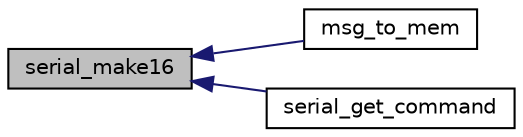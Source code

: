 digraph "serial_make16"
{
 // INTERACTIVE_SVG=YES
  edge [fontname="Helvetica",fontsize="10",labelfontname="Helvetica",labelfontsize="10"];
  node [fontname="Helvetica",fontsize="10",shape=record];
  rankdir="LR";
  Node1 [label="serial_make16",height=0.2,width=0.4,color="black", fillcolor="grey75", style="filled", fontcolor="black"];
  Node1 -> Node2 [dir="back",color="midnightblue",fontsize="10",style="solid",fontname="Helvetica"];
  Node2 [label="msg_to_mem",height=0.2,width=0.4,color="black", fillcolor="white", style="filled",URL="$dc/d87/a00032.html#a126f3d78a95341a19a3e862e57357952",tooltip="copy serially received data to given memory address "];
  Node1 -> Node3 [dir="back",color="midnightblue",fontsize="10",style="solid",fontname="Helvetica"];
  Node3 [label="serial_get_command",height=0.2,width=0.4,color="black", fillcolor="white", style="filled",URL="$dc/de2/a00024.html#a366b2707f4c7d76f0efc1b5cdde8e37e",tooltip="Function for retriving serial message. "];
}
